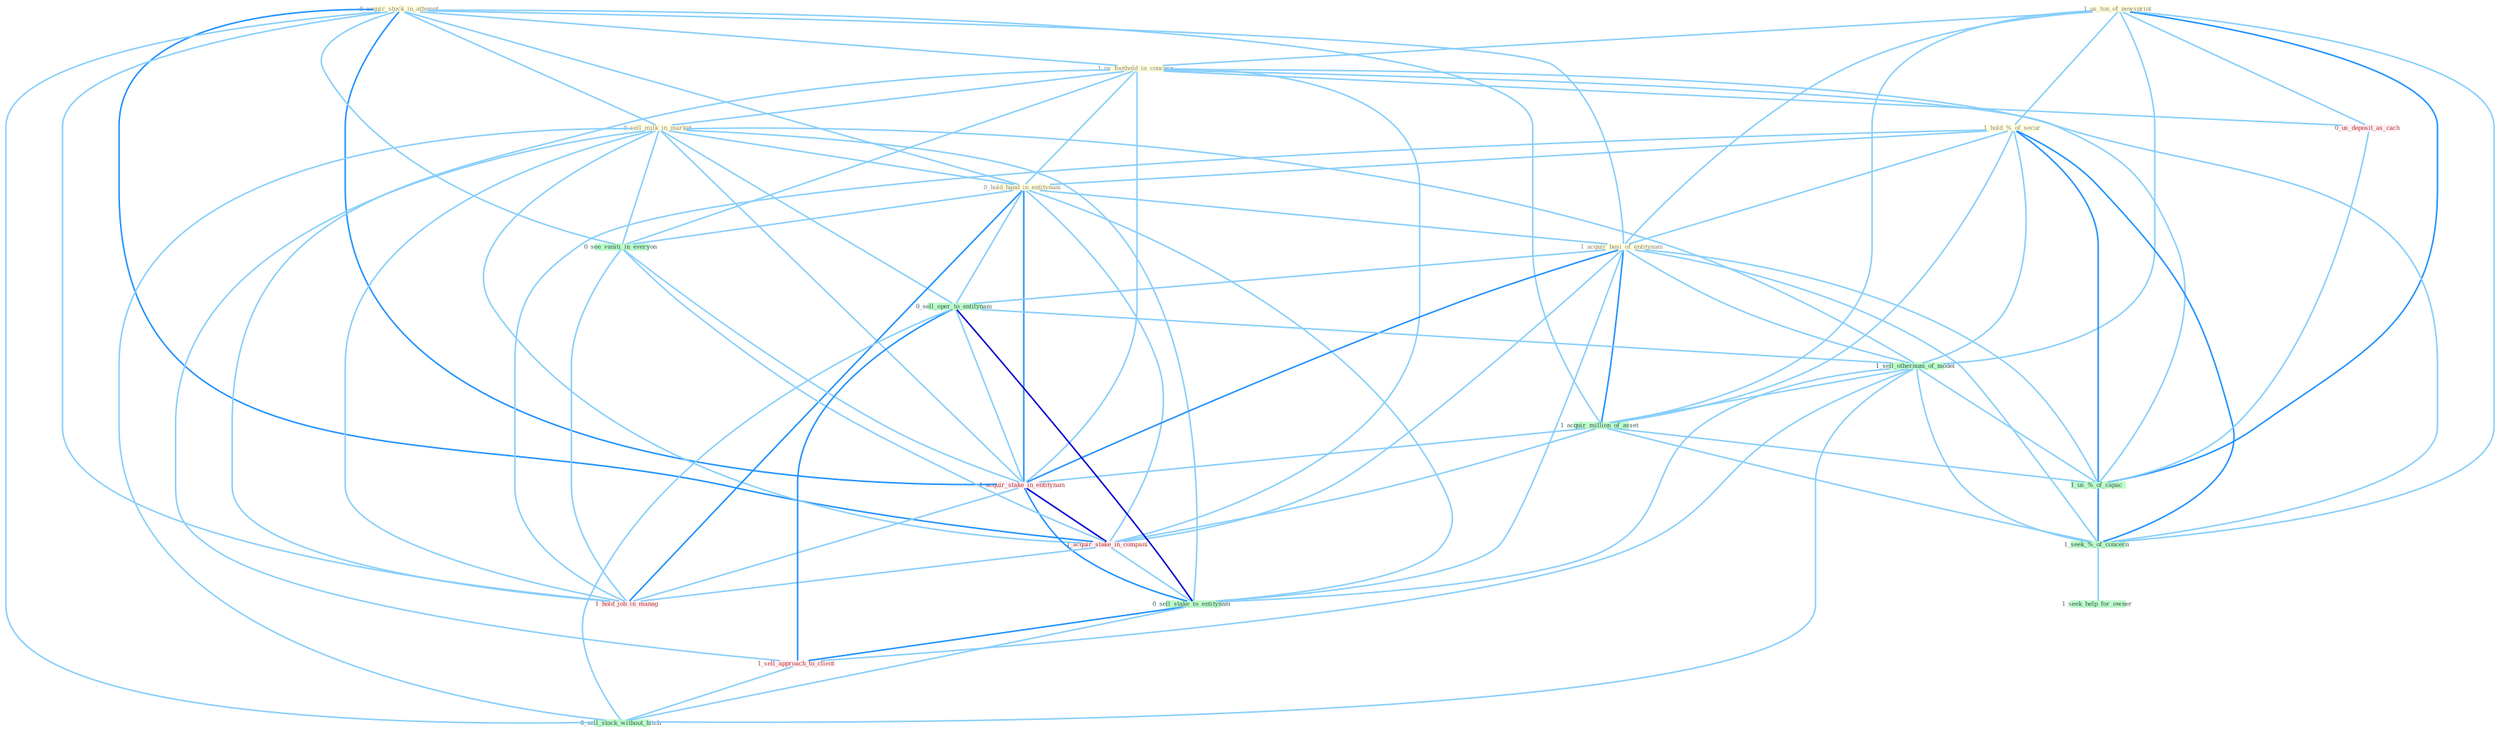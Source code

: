 Graph G{ 
    node
    [shape=polygon,style=filled,width=.5,height=.06,color="#BDFCC9",fixedsize=true,fontsize=4,
    fontcolor="#2f4f4f"];
    {node
    [color="#ffffe0", fontcolor="#8b7d6b"] "1_us_ton_of_newsprint " "0_acquir_stock_in_attempt " "1_us_foothold_in_concern " "1_hold_%_of_secur " "0_sell_milk_in_market " "0_hold_hand_in_entitynam " "1_acquir_busi_of_entitynam "}
{node [color="#fff0f5", fontcolor="#b22222"] "0_us_deposit_as_cach " "1_acquir_stake_in_entitynam " "1_acquir_stake_in_compani " "1_sell_approach_to_client " "1_hold_job_in_manag "}
edge [color="#B0E2FF"];

	"1_us_ton_of_newsprint " -- "1_us_foothold_in_concern " [w="1", color="#87cefa" ];
	"1_us_ton_of_newsprint " -- "1_hold_%_of_secur " [w="1", color="#87cefa" ];
	"1_us_ton_of_newsprint " -- "1_acquir_busi_of_entitynam " [w="1", color="#87cefa" ];
	"1_us_ton_of_newsprint " -- "1_sell_othernum_of_model " [w="1", color="#87cefa" ];
	"1_us_ton_of_newsprint " -- "1_acquir_million_of_asset " [w="1", color="#87cefa" ];
	"1_us_ton_of_newsprint " -- "0_us_deposit_as_cach " [w="1", color="#87cefa" ];
	"1_us_ton_of_newsprint " -- "1_us_%_of_capac " [w="2", color="#1e90ff" , len=0.8];
	"1_us_ton_of_newsprint " -- "1_seek_%_of_concern " [w="1", color="#87cefa" ];
	"0_acquir_stock_in_attempt " -- "1_us_foothold_in_concern " [w="1", color="#87cefa" ];
	"0_acquir_stock_in_attempt " -- "0_sell_milk_in_market " [w="1", color="#87cefa" ];
	"0_acquir_stock_in_attempt " -- "0_hold_hand_in_entitynam " [w="1", color="#87cefa" ];
	"0_acquir_stock_in_attempt " -- "1_acquir_busi_of_entitynam " [w="1", color="#87cefa" ];
	"0_acquir_stock_in_attempt " -- "0_see_vaniti_in_everyon " [w="1", color="#87cefa" ];
	"0_acquir_stock_in_attempt " -- "1_acquir_million_of_asset " [w="1", color="#87cefa" ];
	"0_acquir_stock_in_attempt " -- "1_acquir_stake_in_entitynam " [w="2", color="#1e90ff" , len=0.8];
	"0_acquir_stock_in_attempt " -- "1_acquir_stake_in_compani " [w="2", color="#1e90ff" , len=0.8];
	"0_acquir_stock_in_attempt " -- "1_hold_job_in_manag " [w="1", color="#87cefa" ];
	"0_acquir_stock_in_attempt " -- "0_sell_stock_without_hitch " [w="1", color="#87cefa" ];
	"1_us_foothold_in_concern " -- "0_sell_milk_in_market " [w="1", color="#87cefa" ];
	"1_us_foothold_in_concern " -- "0_hold_hand_in_entitynam " [w="1", color="#87cefa" ];
	"1_us_foothold_in_concern " -- "0_see_vaniti_in_everyon " [w="1", color="#87cefa" ];
	"1_us_foothold_in_concern " -- "0_us_deposit_as_cach " [w="1", color="#87cefa" ];
	"1_us_foothold_in_concern " -- "1_acquir_stake_in_entitynam " [w="1", color="#87cefa" ];
	"1_us_foothold_in_concern " -- "1_acquir_stake_in_compani " [w="1", color="#87cefa" ];
	"1_us_foothold_in_concern " -- "1_us_%_of_capac " [w="1", color="#87cefa" ];
	"1_us_foothold_in_concern " -- "1_hold_job_in_manag " [w="1", color="#87cefa" ];
	"1_us_foothold_in_concern " -- "1_seek_%_of_concern " [w="1", color="#87cefa" ];
	"1_hold_%_of_secur " -- "0_hold_hand_in_entitynam " [w="1", color="#87cefa" ];
	"1_hold_%_of_secur " -- "1_acquir_busi_of_entitynam " [w="1", color="#87cefa" ];
	"1_hold_%_of_secur " -- "1_sell_othernum_of_model " [w="1", color="#87cefa" ];
	"1_hold_%_of_secur " -- "1_acquir_million_of_asset " [w="1", color="#87cefa" ];
	"1_hold_%_of_secur " -- "1_us_%_of_capac " [w="2", color="#1e90ff" , len=0.8];
	"1_hold_%_of_secur " -- "1_hold_job_in_manag " [w="1", color="#87cefa" ];
	"1_hold_%_of_secur " -- "1_seek_%_of_concern " [w="2", color="#1e90ff" , len=0.8];
	"0_sell_milk_in_market " -- "0_hold_hand_in_entitynam " [w="1", color="#87cefa" ];
	"0_sell_milk_in_market " -- "0_sell_oper_to_entitynam " [w="1", color="#87cefa" ];
	"0_sell_milk_in_market " -- "1_sell_othernum_of_model " [w="1", color="#87cefa" ];
	"0_sell_milk_in_market " -- "0_see_vaniti_in_everyon " [w="1", color="#87cefa" ];
	"0_sell_milk_in_market " -- "1_acquir_stake_in_entitynam " [w="1", color="#87cefa" ];
	"0_sell_milk_in_market " -- "1_acquir_stake_in_compani " [w="1", color="#87cefa" ];
	"0_sell_milk_in_market " -- "0_sell_stake_to_entitynam " [w="1", color="#87cefa" ];
	"0_sell_milk_in_market " -- "1_sell_approach_to_client " [w="1", color="#87cefa" ];
	"0_sell_milk_in_market " -- "1_hold_job_in_manag " [w="1", color="#87cefa" ];
	"0_sell_milk_in_market " -- "0_sell_stock_without_hitch " [w="1", color="#87cefa" ];
	"0_hold_hand_in_entitynam " -- "1_acquir_busi_of_entitynam " [w="1", color="#87cefa" ];
	"0_hold_hand_in_entitynam " -- "0_sell_oper_to_entitynam " [w="1", color="#87cefa" ];
	"0_hold_hand_in_entitynam " -- "0_see_vaniti_in_everyon " [w="1", color="#87cefa" ];
	"0_hold_hand_in_entitynam " -- "1_acquir_stake_in_entitynam " [w="2", color="#1e90ff" , len=0.8];
	"0_hold_hand_in_entitynam " -- "1_acquir_stake_in_compani " [w="1", color="#87cefa" ];
	"0_hold_hand_in_entitynam " -- "0_sell_stake_to_entitynam " [w="1", color="#87cefa" ];
	"0_hold_hand_in_entitynam " -- "1_hold_job_in_manag " [w="2", color="#1e90ff" , len=0.8];
	"1_acquir_busi_of_entitynam " -- "0_sell_oper_to_entitynam " [w="1", color="#87cefa" ];
	"1_acquir_busi_of_entitynam " -- "1_sell_othernum_of_model " [w="1", color="#87cefa" ];
	"1_acquir_busi_of_entitynam " -- "1_acquir_million_of_asset " [w="2", color="#1e90ff" , len=0.8];
	"1_acquir_busi_of_entitynam " -- "1_acquir_stake_in_entitynam " [w="2", color="#1e90ff" , len=0.8];
	"1_acquir_busi_of_entitynam " -- "1_acquir_stake_in_compani " [w="1", color="#87cefa" ];
	"1_acquir_busi_of_entitynam " -- "0_sell_stake_to_entitynam " [w="1", color="#87cefa" ];
	"1_acquir_busi_of_entitynam " -- "1_us_%_of_capac " [w="1", color="#87cefa" ];
	"1_acquir_busi_of_entitynam " -- "1_seek_%_of_concern " [w="1", color="#87cefa" ];
	"0_sell_oper_to_entitynam " -- "1_sell_othernum_of_model " [w="1", color="#87cefa" ];
	"0_sell_oper_to_entitynam " -- "1_acquir_stake_in_entitynam " [w="1", color="#87cefa" ];
	"0_sell_oper_to_entitynam " -- "0_sell_stake_to_entitynam " [w="3", color="#0000cd" , len=0.6];
	"0_sell_oper_to_entitynam " -- "1_sell_approach_to_client " [w="2", color="#1e90ff" , len=0.8];
	"0_sell_oper_to_entitynam " -- "0_sell_stock_without_hitch " [w="1", color="#87cefa" ];
	"1_sell_othernum_of_model " -- "1_acquir_million_of_asset " [w="1", color="#87cefa" ];
	"1_sell_othernum_of_model " -- "0_sell_stake_to_entitynam " [w="1", color="#87cefa" ];
	"1_sell_othernum_of_model " -- "1_us_%_of_capac " [w="1", color="#87cefa" ];
	"1_sell_othernum_of_model " -- "1_sell_approach_to_client " [w="1", color="#87cefa" ];
	"1_sell_othernum_of_model " -- "0_sell_stock_without_hitch " [w="1", color="#87cefa" ];
	"1_sell_othernum_of_model " -- "1_seek_%_of_concern " [w="1", color="#87cefa" ];
	"0_see_vaniti_in_everyon " -- "1_acquir_stake_in_entitynam " [w="1", color="#87cefa" ];
	"0_see_vaniti_in_everyon " -- "1_acquir_stake_in_compani " [w="1", color="#87cefa" ];
	"0_see_vaniti_in_everyon " -- "1_hold_job_in_manag " [w="1", color="#87cefa" ];
	"1_acquir_million_of_asset " -- "1_acquir_stake_in_entitynam " [w="1", color="#87cefa" ];
	"1_acquir_million_of_asset " -- "1_acquir_stake_in_compani " [w="1", color="#87cefa" ];
	"1_acquir_million_of_asset " -- "1_us_%_of_capac " [w="1", color="#87cefa" ];
	"1_acquir_million_of_asset " -- "1_seek_%_of_concern " [w="1", color="#87cefa" ];
	"0_us_deposit_as_cach " -- "1_us_%_of_capac " [w="1", color="#87cefa" ];
	"1_acquir_stake_in_entitynam " -- "1_acquir_stake_in_compani " [w="3", color="#0000cd" , len=0.6];
	"1_acquir_stake_in_entitynam " -- "0_sell_stake_to_entitynam " [w="2", color="#1e90ff" , len=0.8];
	"1_acquir_stake_in_entitynam " -- "1_hold_job_in_manag " [w="1", color="#87cefa" ];
	"1_acquir_stake_in_compani " -- "0_sell_stake_to_entitynam " [w="1", color="#87cefa" ];
	"1_acquir_stake_in_compani " -- "1_hold_job_in_manag " [w="1", color="#87cefa" ];
	"0_sell_stake_to_entitynam " -- "1_sell_approach_to_client " [w="2", color="#1e90ff" , len=0.8];
	"0_sell_stake_to_entitynam " -- "0_sell_stock_without_hitch " [w="1", color="#87cefa" ];
	"1_us_%_of_capac " -- "1_seek_%_of_concern " [w="2", color="#1e90ff" , len=0.8];
	"1_sell_approach_to_client " -- "0_sell_stock_without_hitch " [w="1", color="#87cefa" ];
	"1_seek_%_of_concern " -- "1_seek_help_for_owner " [w="1", color="#87cefa" ];
}